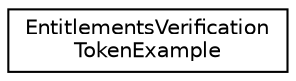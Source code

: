 digraph "Graphical Class Hierarchy"
{
  edge [fontname="Helvetica",fontsize="10",labelfontname="Helvetica",labelfontsize="10"];
  node [fontname="Helvetica",fontsize="10",shape=record];
  rankdir="LR";
  Node1 [label="EntitlementsVerification\lTokenExample",height=0.2,width=0.4,color="black", fillcolor="white", style="filled",URL="$class_entitlements_verification_token_example.html"];
}
